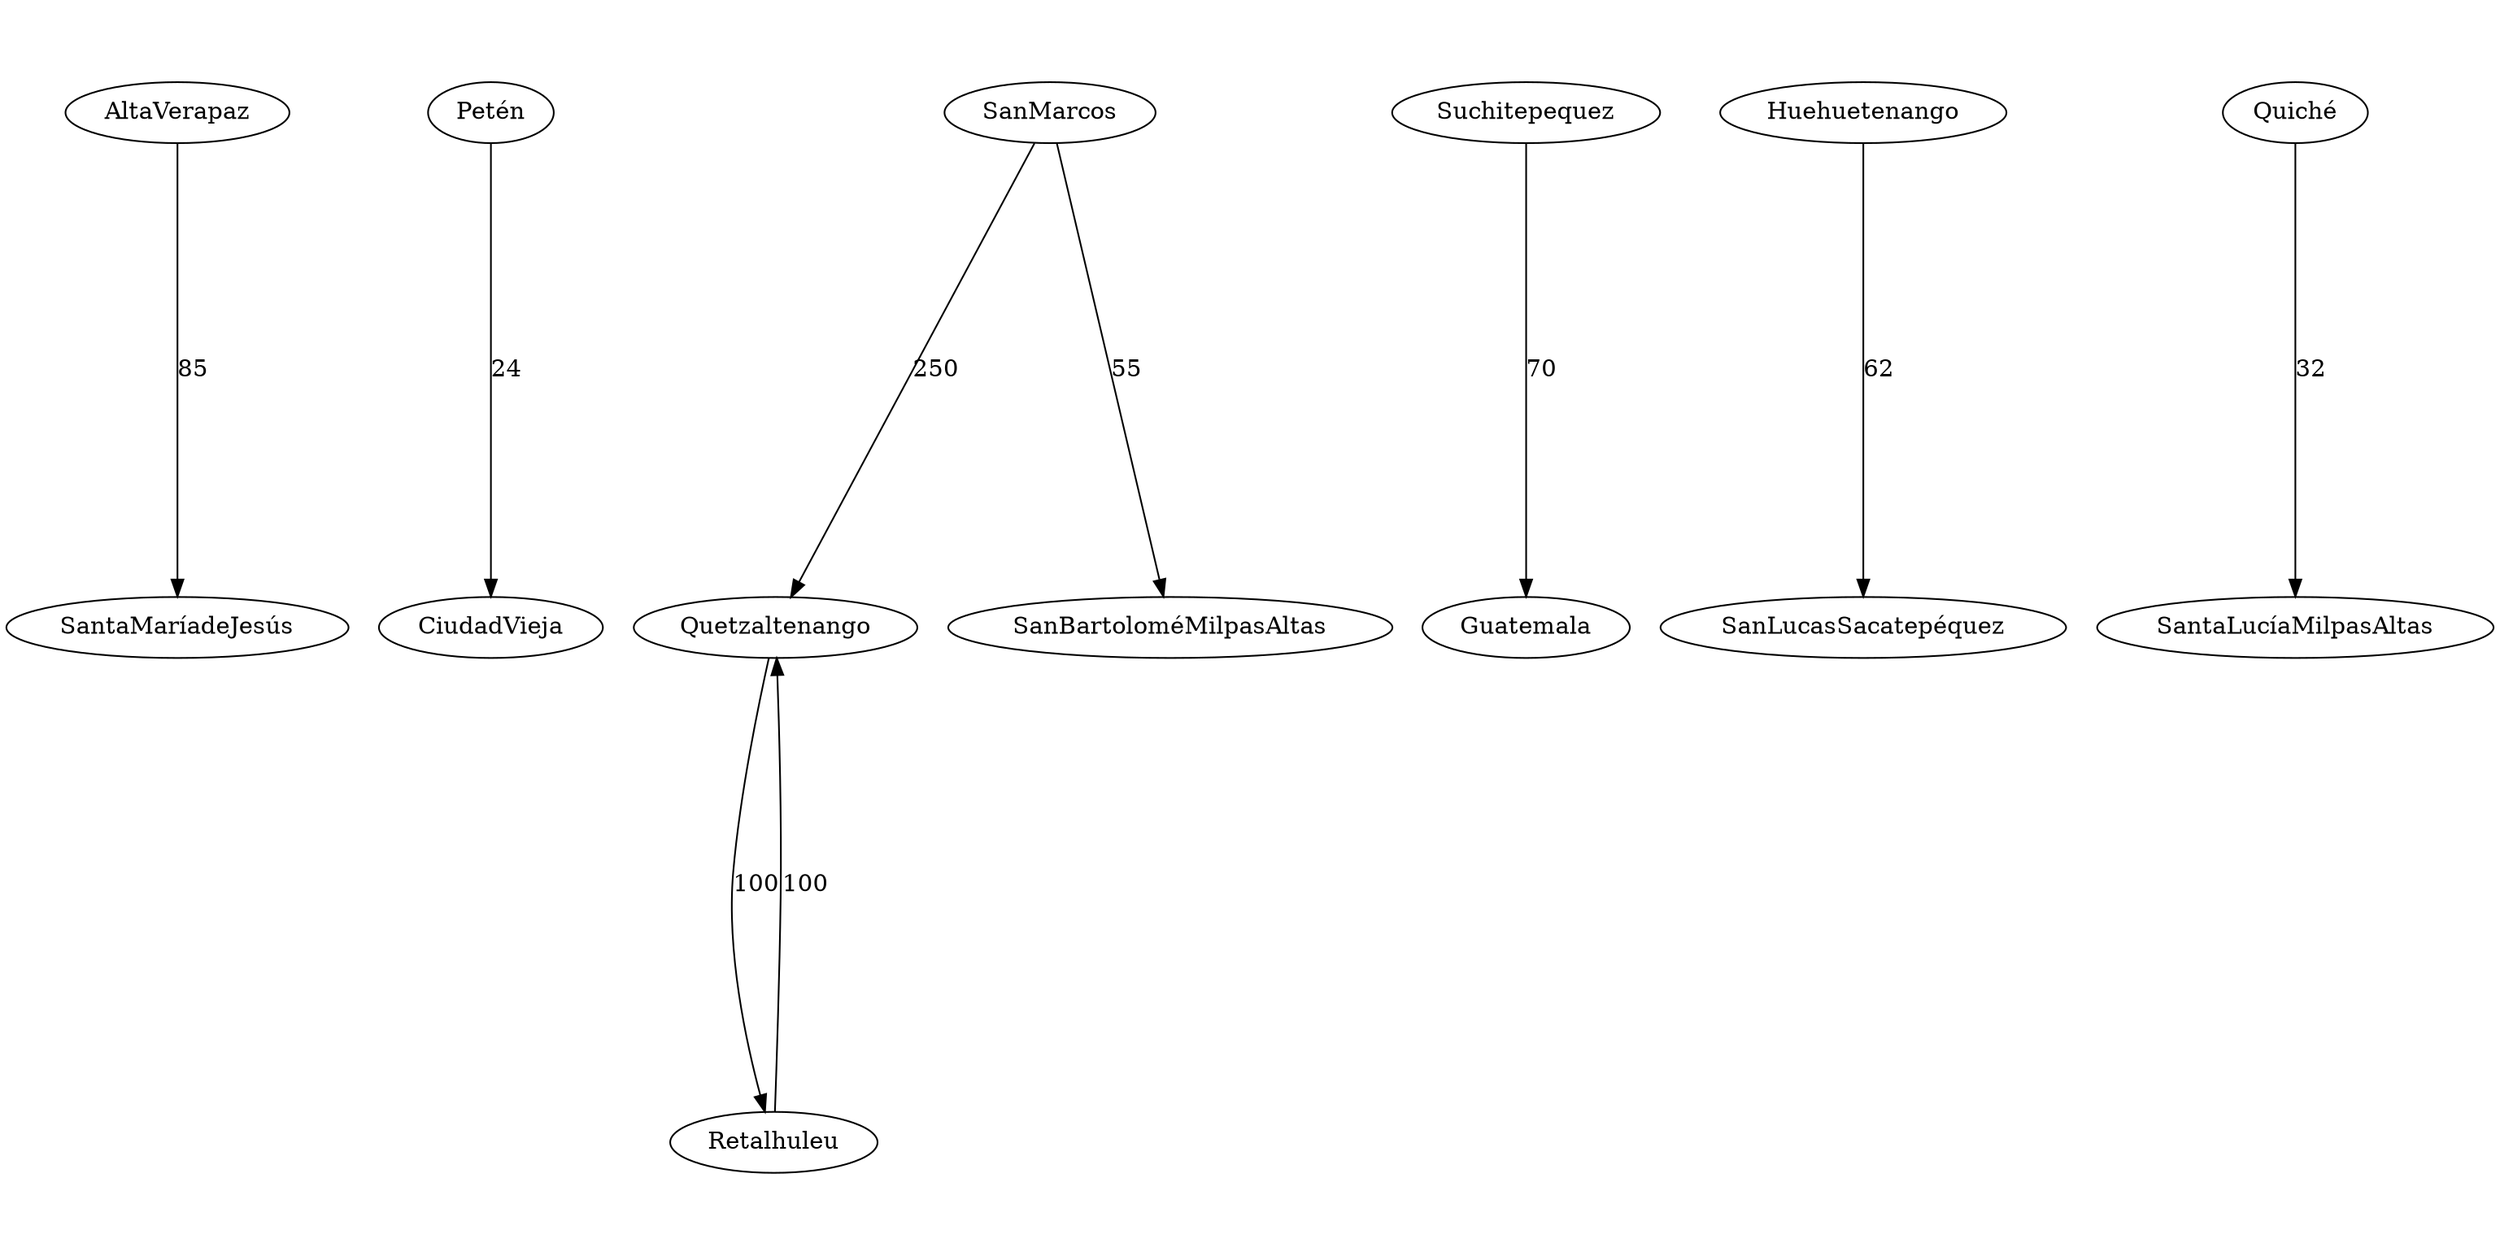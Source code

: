 digraph G {
graph [ratio=0.5];
  "AltaVerapaz" -> "SantaMaríadeJesús" [label="85"];
  "Petén" -> "CiudadVieja" [label="24"];
  "Quetzaltenango" -> "Retalhuleu" [label="100"];
  "Retalhuleu" -> "Quetzaltenango" [label="100"];
  "SanMarcos" -> "Quetzaltenango" [label="250"];
  "Suchitepequez" -> "Guatemala" [label="70"];
  "SanMarcos" -> "SanBartoloméMilpasAltas" [label="55"];
  "Huehuetenango" -> "SanLucasSacatepéquez" [label="62"];
  "Quiché" -> "SantaLucíaMilpasAltas" [label="32"];
}
